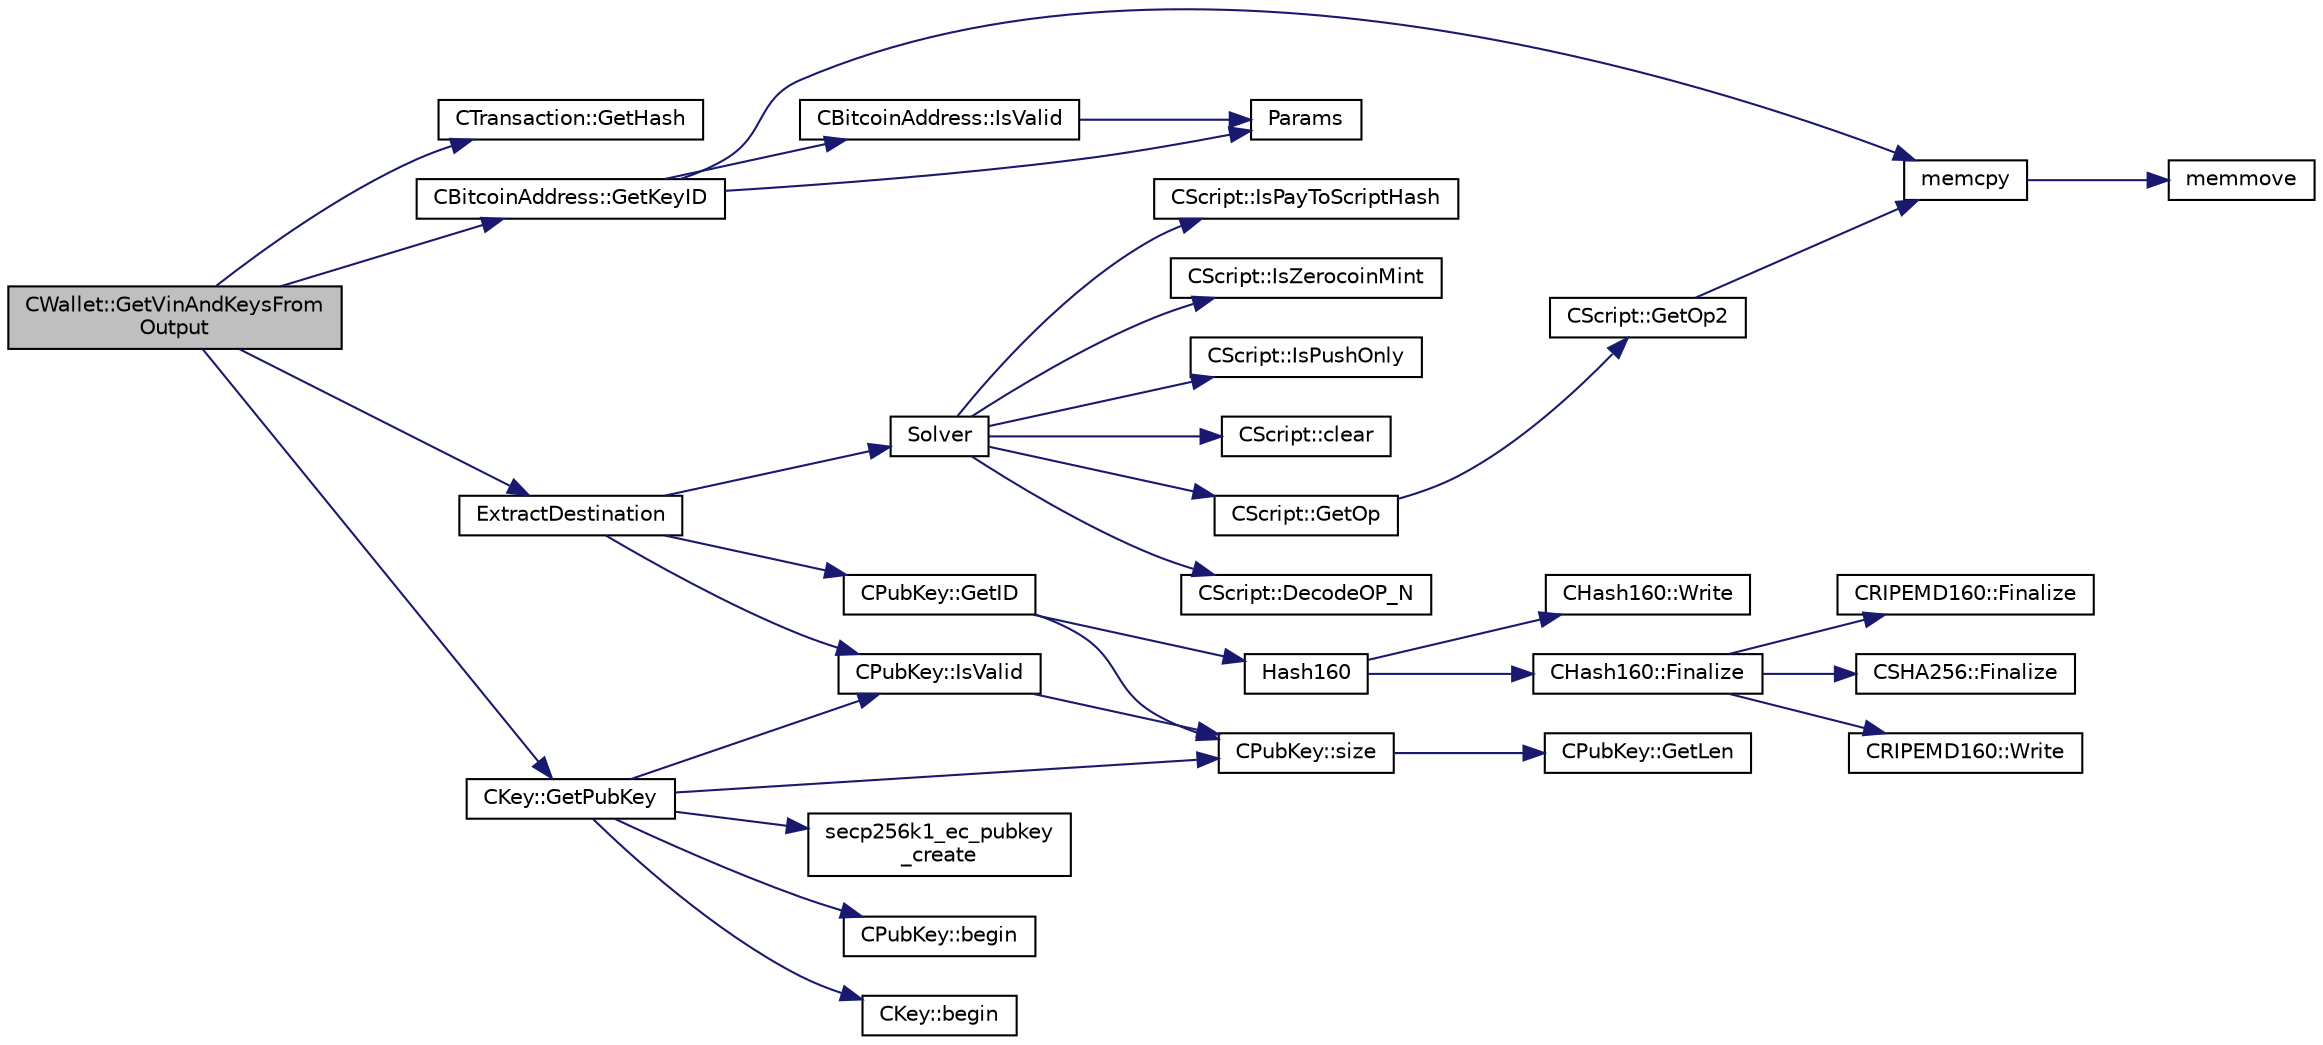 digraph "CWallet::GetVinAndKeysFromOutput"
{
  edge [fontname="Helvetica",fontsize="10",labelfontname="Helvetica",labelfontsize="10"];
  node [fontname="Helvetica",fontsize="10",shape=record];
  rankdir="LR";
  Node383 [label="CWallet::GetVinAndKeysFrom\lOutput",height=0.2,width=0.4,color="black", fillcolor="grey75", style="filled", fontcolor="black"];
  Node383 -> Node384 [color="midnightblue",fontsize="10",style="solid",fontname="Helvetica"];
  Node384 [label="CTransaction::GetHash",height=0.2,width=0.4,color="black", fillcolor="white", style="filled",URL="$class_c_transaction.html#a7efd1379de830341417c0bfa23a149aa"];
  Node383 -> Node385 [color="midnightblue",fontsize="10",style="solid",fontname="Helvetica"];
  Node385 [label="ExtractDestination",height=0.2,width=0.4,color="black", fillcolor="white", style="filled",URL="$standard_8cpp.html#a951f7e601746ae076afdf3169ecca2fc"];
  Node385 -> Node386 [color="midnightblue",fontsize="10",style="solid",fontname="Helvetica"];
  Node386 [label="Solver",height=0.2,width=0.4,color="black", fillcolor="white", style="filled",URL="$standard_8cpp.html#a6ee6be50bff44464e905680c6fcee6dc",tooltip="Return public keys or hashes from scriptPubKey, for &#39;standard&#39; transaction types. ..."];
  Node386 -> Node387 [color="midnightblue",fontsize="10",style="solid",fontname="Helvetica"];
  Node387 [label="CScript::IsPayToScriptHash",height=0.2,width=0.4,color="black", fillcolor="white", style="filled",URL="$class_c_script.html#a0c3729c606d318923dc06f95d85a0971"];
  Node386 -> Node388 [color="midnightblue",fontsize="10",style="solid",fontname="Helvetica"];
  Node388 [label="CScript::IsZerocoinMint",height=0.2,width=0.4,color="black", fillcolor="white", style="filled",URL="$class_c_script.html#aadeaf93bd9c00abc9e20d082051adac8"];
  Node386 -> Node389 [color="midnightblue",fontsize="10",style="solid",fontname="Helvetica"];
  Node389 [label="CScript::IsPushOnly",height=0.2,width=0.4,color="black", fillcolor="white", style="filled",URL="$class_c_script.html#a090905f875fa5a40e616b319de8e973f",tooltip="Called by IsStandardTx and P2SH/BIP62 VerifyScript (which makes it consensus-critical). "];
  Node386 -> Node390 [color="midnightblue",fontsize="10",style="solid",fontname="Helvetica"];
  Node390 [label="CScript::clear",height=0.2,width=0.4,color="black", fillcolor="white", style="filled",URL="$class_c_script.html#a7b2baf842621f07c4939408acf63377c"];
  Node386 -> Node391 [color="midnightblue",fontsize="10",style="solid",fontname="Helvetica"];
  Node391 [label="CScript::GetOp",height=0.2,width=0.4,color="black", fillcolor="white", style="filled",URL="$class_c_script.html#a94635ed93d8d244ec3acfa83f9ecfe5f"];
  Node391 -> Node392 [color="midnightblue",fontsize="10",style="solid",fontname="Helvetica"];
  Node392 [label="CScript::GetOp2",height=0.2,width=0.4,color="black", fillcolor="white", style="filled",URL="$class_c_script.html#aac2dbe75742054049b0c6de0e9473ef0"];
  Node392 -> Node393 [color="midnightblue",fontsize="10",style="solid",fontname="Helvetica"];
  Node393 [label="memcpy",height=0.2,width=0.4,color="black", fillcolor="white", style="filled",URL="$glibc__compat_8cpp.html#a0f46826ab0466591e136db24394923cf"];
  Node393 -> Node394 [color="midnightblue",fontsize="10",style="solid",fontname="Helvetica"];
  Node394 [label="memmove",height=0.2,width=0.4,color="black", fillcolor="white", style="filled",URL="$glibc__compat_8cpp.html#a9778d49e9029dd75bc53ecbbf9f5e9a1"];
  Node386 -> Node395 [color="midnightblue",fontsize="10",style="solid",fontname="Helvetica"];
  Node395 [label="CScript::DecodeOP_N",height=0.2,width=0.4,color="black", fillcolor="white", style="filled",URL="$class_c_script.html#a7f975fca06b3e9a17da8ba23c7647e2e",tooltip="Encode/decode small integers: "];
  Node385 -> Node396 [color="midnightblue",fontsize="10",style="solid",fontname="Helvetica"];
  Node396 [label="CPubKey::IsValid",height=0.2,width=0.4,color="black", fillcolor="white", style="filled",URL="$class_c_pub_key.html#a4fa94293cf8577fd039b9a133f6c7f30"];
  Node396 -> Node397 [color="midnightblue",fontsize="10",style="solid",fontname="Helvetica"];
  Node397 [label="CPubKey::size",height=0.2,width=0.4,color="black", fillcolor="white", style="filled",URL="$class_c_pub_key.html#a6bb28fcf0a5f799c69f5b7269363b309",tooltip="Simple read-only vector-like interface to the pubkey data. "];
  Node397 -> Node398 [color="midnightblue",fontsize="10",style="solid",fontname="Helvetica"];
  Node398 [label="CPubKey::GetLen",height=0.2,width=0.4,color="black", fillcolor="white", style="filled",URL="$class_c_pub_key.html#a7dc71b3f037c84268dc22de97d7b65fb",tooltip="Compute the length of a pubkey with a given first byte. "];
  Node385 -> Node399 [color="midnightblue",fontsize="10",style="solid",fontname="Helvetica"];
  Node399 [label="CPubKey::GetID",height=0.2,width=0.4,color="black", fillcolor="white", style="filled",URL="$class_c_pub_key.html#a2675f7e6f72eff68e7a5227289feb021",tooltip="Get the KeyID of this public key (hash of its serialization) "];
  Node399 -> Node400 [color="midnightblue",fontsize="10",style="solid",fontname="Helvetica"];
  Node400 [label="Hash160",height=0.2,width=0.4,color="black", fillcolor="white", style="filled",URL="$hash_8h.html#a4490f70ddae16e9e48460a0416a48a6b",tooltip="Compute the 160-bit hash an object. "];
  Node400 -> Node401 [color="midnightblue",fontsize="10",style="solid",fontname="Helvetica"];
  Node401 [label="CHash160::Write",height=0.2,width=0.4,color="black", fillcolor="white", style="filled",URL="$class_c_hash160.html#af56cdd9443013eb68b246aa8450217f2"];
  Node400 -> Node402 [color="midnightblue",fontsize="10",style="solid",fontname="Helvetica"];
  Node402 [label="CHash160::Finalize",height=0.2,width=0.4,color="black", fillcolor="white", style="filled",URL="$class_c_hash160.html#a9bb08e1772002ae1a5d85017ba7952ee"];
  Node402 -> Node403 [color="midnightblue",fontsize="10",style="solid",fontname="Helvetica"];
  Node403 [label="CSHA256::Finalize",height=0.2,width=0.4,color="black", fillcolor="white", style="filled",URL="$class_c_s_h_a256.html#a4259230be0caefa590bc324fc12b9b90"];
  Node402 -> Node404 [color="midnightblue",fontsize="10",style="solid",fontname="Helvetica"];
  Node404 [label="CRIPEMD160::Write",height=0.2,width=0.4,color="black", fillcolor="white", style="filled",URL="$class_c_r_i_p_e_m_d160.html#a221143b9d94af623d07c4f4ba1bf6007"];
  Node402 -> Node405 [color="midnightblue",fontsize="10",style="solid",fontname="Helvetica"];
  Node405 [label="CRIPEMD160::Finalize",height=0.2,width=0.4,color="black", fillcolor="white", style="filled",URL="$class_c_r_i_p_e_m_d160.html#a2a11566fbf9d1339b819833313fc4e51"];
  Node399 -> Node397 [color="midnightblue",fontsize="10",style="solid",fontname="Helvetica"];
  Node383 -> Node406 [color="midnightblue",fontsize="10",style="solid",fontname="Helvetica"];
  Node406 [label="CBitcoinAddress::GetKeyID",height=0.2,width=0.4,color="black", fillcolor="white", style="filled",URL="$class_c_bitcoin_address.html#af3d7c4547803b09144fc040320f687dd"];
  Node406 -> Node407 [color="midnightblue",fontsize="10",style="solid",fontname="Helvetica"];
  Node407 [label="CBitcoinAddress::IsValid",height=0.2,width=0.4,color="black", fillcolor="white", style="filled",URL="$class_c_bitcoin_address.html#ab39907ce6895062a8f8bf585270ef13b"];
  Node407 -> Node408 [color="midnightblue",fontsize="10",style="solid",fontname="Helvetica"];
  Node408 [label="Params",height=0.2,width=0.4,color="black", fillcolor="white", style="filled",URL="$chainparams_8cpp.html#ace5c5b706d71a324a417dd2db394fd4a",tooltip="Return the currently selected parameters. "];
  Node406 -> Node408 [color="midnightblue",fontsize="10",style="solid",fontname="Helvetica"];
  Node406 -> Node393 [color="midnightblue",fontsize="10",style="solid",fontname="Helvetica"];
  Node383 -> Node409 [color="midnightblue",fontsize="10",style="solid",fontname="Helvetica"];
  Node409 [label="CKey::GetPubKey",height=0.2,width=0.4,color="black", fillcolor="white", style="filled",URL="$class_c_key.html#aa1085c59603a62db6ec776300f250337",tooltip="Compute the public key from a private key. "];
  Node409 -> Node410 [color="midnightblue",fontsize="10",style="solid",fontname="Helvetica"];
  Node410 [label="secp256k1_ec_pubkey\l_create",height=0.2,width=0.4,color="black", fillcolor="white", style="filled",URL="$secp256k1_8h.html#a22e1ef593e0d06d40b4f233e91447aa3",tooltip="Compute the public key for a secret key. "];
  Node409 -> Node411 [color="midnightblue",fontsize="10",style="solid",fontname="Helvetica"];
  Node411 [label="CPubKey::begin",height=0.2,width=0.4,color="black", fillcolor="white", style="filled",URL="$class_c_pub_key.html#a859ab9909d68092d6d4fc739237ab358"];
  Node409 -> Node412 [color="midnightblue",fontsize="10",style="solid",fontname="Helvetica"];
  Node412 [label="CKey::begin",height=0.2,width=0.4,color="black", fillcolor="white", style="filled",URL="$class_c_key.html#ab8dee0ad9d933304a22284ee40040847"];
  Node409 -> Node397 [color="midnightblue",fontsize="10",style="solid",fontname="Helvetica"];
  Node409 -> Node396 [color="midnightblue",fontsize="10",style="solid",fontname="Helvetica"];
}
